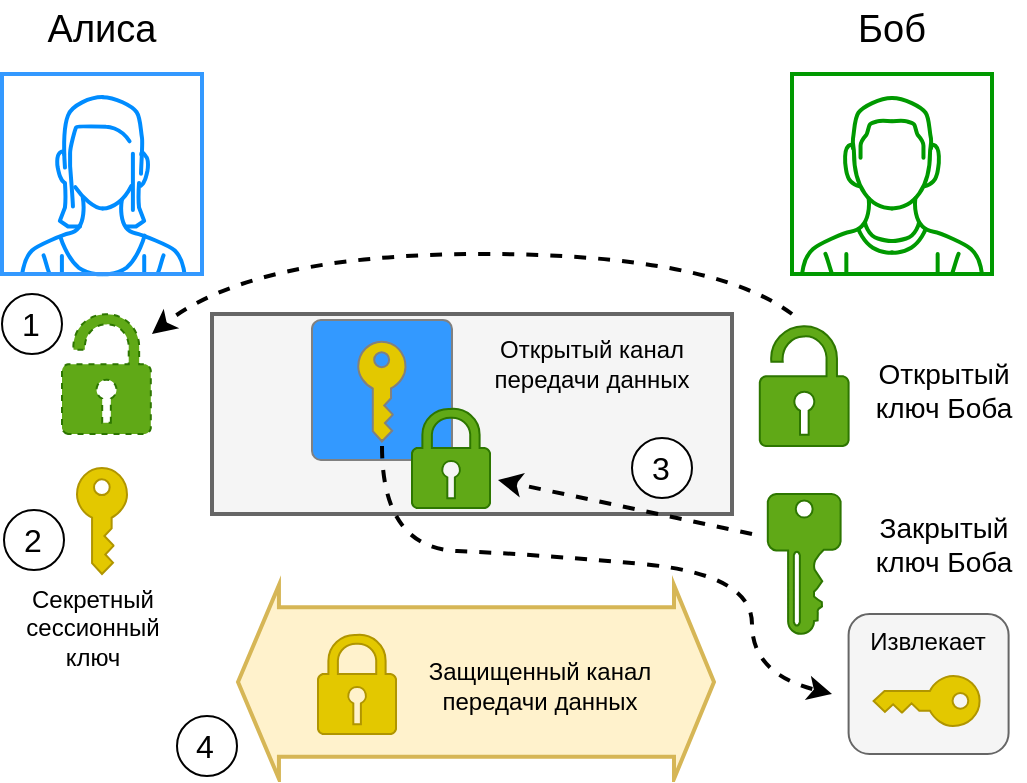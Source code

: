 <mxfile version="20.4.1"><diagram id="V_ewRKbFkv3G-H0Tt0rg" name="ключи"><mxGraphModel dx="982" dy="539" grid="1" gridSize="10" guides="1" tooltips="1" connect="1" arrows="1" fold="1" page="1" pageScale="1" pageWidth="827" pageHeight="1169" math="0" shadow="0"><root><mxCell id="0"/><mxCell id="1" parent="0"/><mxCell id="E7miXtY5Yv1yN5W3eD2i-47" value="" style="rounded=0;whiteSpace=wrap;html=1;strokeColor=#666666;strokeWidth=2;fontSize=12;fillColor=#f5f5f5;fontColor=#333333;" vertex="1" parent="1"><mxGeometry x="300" y="340" width="260" height="100" as="geometry"/></mxCell><mxCell id="E7miXtY5Yv1yN5W3eD2i-20" value="" style="rounded=0;whiteSpace=wrap;html=1;strokeColor=#B09500;fontSize=19;fillColor=#e3c800;fontColor=#000000;" vertex="1" parent="1"><mxGeometry x="365" y="343" width="40" height="60" as="geometry"/></mxCell><mxCell id="E7miXtY5Yv1yN5W3eD2i-3" value="" style="sketch=0;aspect=fixed;pointerEvents=1;shadow=0;dashed=0;html=1;strokeColor=#2D7600;labelPosition=center;verticalLabelPosition=bottom;verticalAlign=top;align=center;fillColor=#60a917;shape=mxgraph.mscae.enterprise.key_permissions;rotation=0;fontColor=#ffffff;" vertex="1" parent="1"><mxGeometry x="577.9" y="430" width="36.4" height="70" as="geometry"/></mxCell><mxCell id="E7miXtY5Yv1yN5W3eD2i-4" value="" style="sketch=0;aspect=fixed;pointerEvents=1;shadow=0;dashed=0;html=1;strokeColor=#2D7600;labelPosition=center;verticalLabelPosition=bottom;verticalAlign=top;align=center;fillColor=#60a917;shape=mxgraph.mscae.enterprise.lock_unlocked;fontColor=#ffffff;" vertex="1" parent="1"><mxGeometry x="573.9" y="346" width="44.4" height="60" as="geometry"/></mxCell><mxCell id="E7miXtY5Yv1yN5W3eD2i-8" value="" style="verticalLabelPosition=bottom;shadow=0;dashed=0;align=center;html=1;verticalAlign=top;strokeWidth=2;shape=mxgraph.mockup.containers.userMale;strokeColor2=#009900;strokeColor=#009900;" vertex="1" parent="1"><mxGeometry x="590" y="220" width="100" height="100" as="geometry"/></mxCell><mxCell id="E7miXtY5Yv1yN5W3eD2i-9" value="" style="verticalLabelPosition=bottom;shadow=0;dashed=0;align=center;html=1;verticalAlign=top;strokeWidth=2;shape=mxgraph.mockup.containers.userFemale;strokeColor=#3399FF;strokeColor2=#008cff;" vertex="1" parent="1"><mxGeometry x="195" y="220" width="100" height="100" as="geometry"/></mxCell><mxCell id="E7miXtY5Yv1yN5W3eD2i-10" value="Открытый ключ Боба" style="text;html=1;strokeColor=none;fillColor=none;align=center;verticalAlign=middle;whiteSpace=wrap;rounded=0;fontSize=14;" vertex="1" parent="1"><mxGeometry x="626.1" y="363" width="80" height="30" as="geometry"/></mxCell><mxCell id="E7miXtY5Yv1yN5W3eD2i-11" value="" style="sketch=0;pointerEvents=1;shadow=0;dashed=0;html=1;labelPosition=center;verticalLabelPosition=bottom;verticalAlign=top;outlineConnect=0;align=center;shape=mxgraph.office.security.key_permissions;fontSize=14;fillColor=#e3c800;fontColor=#000000;strokeColor=#B09500;rotation=0;" vertex="1" parent="1"><mxGeometry x="232.5" y="417" width="25" height="53" as="geometry"/></mxCell><mxCell id="E7miXtY5Yv1yN5W3eD2i-12" value="Закрытый ключ Боба" style="text;html=1;strokeColor=none;fillColor=none;align=center;verticalAlign=middle;whiteSpace=wrap;rounded=0;fontSize=14;" vertex="1" parent="1"><mxGeometry x="626.1" y="440" width="80" height="30" as="geometry"/></mxCell><mxCell id="E7miXtY5Yv1yN5W3eD2i-13" value="Боб" style="text;html=1;strokeColor=none;fillColor=none;align=center;verticalAlign=middle;whiteSpace=wrap;rounded=0;fontSize=19;" vertex="1" parent="1"><mxGeometry x="600" y="183" width="80" height="30" as="geometry"/></mxCell><mxCell id="E7miXtY5Yv1yN5W3eD2i-14" value="Алиса" style="text;html=1;strokeColor=none;fillColor=none;align=center;verticalAlign=middle;whiteSpace=wrap;rounded=0;fontSize=19;" vertex="1" parent="1"><mxGeometry x="205" y="183" width="80" height="30" as="geometry"/></mxCell><mxCell id="E7miXtY5Yv1yN5W3eD2i-17" value="" style="sketch=0;pointerEvents=1;shadow=0;dashed=0;html=1;strokeColor=#808080;fillColor=#3399FF;labelPosition=center;verticalLabelPosition=bottom;verticalAlign=top;outlineConnect=0;align=center;shape=mxgraph.office.security.management_role;fontSize=19;fontColor=#000000;" vertex="1" parent="1"><mxGeometry x="350" y="343" width="70" height="70" as="geometry"/></mxCell><mxCell id="E7miXtY5Yv1yN5W3eD2i-5" value="" style="sketch=0;aspect=fixed;pointerEvents=1;shadow=0;dashed=0;html=1;strokeColor=#2D7600;labelPosition=center;verticalLabelPosition=bottom;verticalAlign=top;align=center;fillColor=#60a917;shape=mxgraph.mscae.enterprise.lock;fontColor=#ffffff;" vertex="1" parent="1"><mxGeometry x="400" y="387" width="39" height="50" as="geometry"/></mxCell><mxCell id="E7miXtY5Yv1yN5W3eD2i-28" value="" style="group" vertex="1" connectable="0" parent="1"><mxGeometry x="510" y="402" width="30" height="30" as="geometry"/></mxCell><mxCell id="E7miXtY5Yv1yN5W3eD2i-27" value="" style="ellipse;whiteSpace=wrap;html=1;aspect=fixed;fontSize=19;" vertex="1" parent="E7miXtY5Yv1yN5W3eD2i-28"><mxGeometry width="30" height="30" as="geometry"/></mxCell><mxCell id="E7miXtY5Yv1yN5W3eD2i-24" value="3" style="text;html=1;strokeColor=none;fillColor=none;align=center;verticalAlign=middle;whiteSpace=wrap;rounded=0;fontSize=16;" vertex="1" parent="E7miXtY5Yv1yN5W3eD2i-28"><mxGeometry x="1.5" width="25" height="30" as="geometry"/></mxCell><mxCell id="E7miXtY5Yv1yN5W3eD2i-37" value="" style="curved=1;endArrow=classic;html=1;rounded=0;fontSize=16;dashed=1;strokeWidth=2;" edge="1" parent="1"><mxGeometry width="50" height="50" relative="1" as="geometry"><mxPoint x="385" y="406" as="sourcePoint"/><mxPoint x="610" y="530" as="targetPoint"/><Array as="points"><mxPoint x="385" y="457"/><mxPoint x="460" y="460"/><mxPoint x="570" y="470"/><mxPoint x="570" y="520"/></Array></mxGeometry></mxCell><mxCell id="E7miXtY5Yv1yN5W3eD2i-40" value="" style="endArrow=classic;html=1;rounded=0;fontSize=16;jumpSize=8;strokeWidth=2;dashed=1;strokeColor=#000000;" edge="1" parent="1"><mxGeometry width="50" height="50" relative="1" as="geometry"><mxPoint x="570" y="450" as="sourcePoint"/><mxPoint x="443" y="423" as="targetPoint"/></mxGeometry></mxCell><mxCell id="E7miXtY5Yv1yN5W3eD2i-41" value="" style="rounded=1;whiteSpace=wrap;html=1;strokeColor=#666666;fontSize=16;fillColor=#f5f5f5;fontColor=#333333;" vertex="1" parent="1"><mxGeometry x="618.3" y="490" width="80" height="70" as="geometry"/></mxCell><mxCell id="E7miXtY5Yv1yN5W3eD2i-39" value="" style="sketch=0;pointerEvents=1;shadow=0;dashed=0;html=1;labelPosition=center;verticalLabelPosition=bottom;verticalAlign=top;outlineConnect=0;align=center;shape=mxgraph.office.security.key_permissions;fontSize=14;fillColor=#e3c800;fontColor=#000000;strokeColor=#B09500;rotation=90;" vertex="1" parent="1"><mxGeometry x="644.8" y="507" width="25" height="53" as="geometry"/></mxCell><mxCell id="E7miXtY5Yv1yN5W3eD2i-43" value="Извлекает" style="text;html=1;strokeColor=none;fillColor=none;align=center;verticalAlign=middle;whiteSpace=wrap;rounded=0;fontSize=12;" vertex="1" parent="1"><mxGeometry x="628.3" y="489" width="60" height="30" as="geometry"/></mxCell><mxCell id="E7miXtY5Yv1yN5W3eD2i-48" value="Открытый канал передачи данных" style="text;html=1;strokeColor=none;fillColor=none;align=center;verticalAlign=middle;whiteSpace=wrap;rounded=0;dashed=1;strokeWidth=2;fontSize=12;" vertex="1" parent="1"><mxGeometry x="430" y="350" width="120" height="30" as="geometry"/></mxCell><mxCell id="E7miXtY5Yv1yN5W3eD2i-51" value="" style="shape=flexArrow;endArrow=classic;startArrow=classic;html=1;rounded=0;strokeColor=#d6b656;strokeWidth=2;fontSize=12;jumpSize=8;fillColor=#fff2cc;width=73.81;startSize=6.157;" edge="1" parent="1"><mxGeometry width="100" height="100" relative="1" as="geometry"><mxPoint x="312" y="524" as="sourcePoint"/><mxPoint x="552" y="524" as="targetPoint"/></mxGeometry></mxCell><mxCell id="E7miXtY5Yv1yN5W3eD2i-50" value="" style="sketch=0;aspect=fixed;pointerEvents=1;shadow=0;dashed=0;html=1;strokeColor=#B09500;labelPosition=center;verticalLabelPosition=bottom;verticalAlign=top;align=center;fillColor=#e3c800;shape=mxgraph.mscae.enterprise.lock;fontColor=#000000;" vertex="1" parent="1"><mxGeometry x="353" y="500" width="39" height="50" as="geometry"/></mxCell><mxCell id="E7miXtY5Yv1yN5W3eD2i-53" value="Защищенный канал передачи данных" style="text;html=1;strokeColor=none;fillColor=none;align=center;verticalAlign=middle;whiteSpace=wrap;rounded=0;dashed=1;strokeWidth=2;fontSize=12;" vertex="1" parent="1"><mxGeometry x="404" y="511" width="120" height="30" as="geometry"/></mxCell><mxCell id="E7miXtY5Yv1yN5W3eD2i-54" value="Секретный сессионный ключ" style="text;html=1;strokeColor=none;fillColor=none;align=center;verticalAlign=middle;whiteSpace=wrap;rounded=0;dashed=1;strokeWidth=2;fontSize=12;" vertex="1" parent="1"><mxGeometry x="197.5" y="474" width="85" height="45" as="geometry"/></mxCell><mxCell id="E7miXtY5Yv1yN5W3eD2i-57" value="" style="group" vertex="1" connectable="0" parent="1"><mxGeometry x="282.5" y="541" width="30" height="30" as="geometry"/></mxCell><mxCell id="E7miXtY5Yv1yN5W3eD2i-58" value="" style="ellipse;whiteSpace=wrap;html=1;aspect=fixed;fontSize=19;" vertex="1" parent="E7miXtY5Yv1yN5W3eD2i-57"><mxGeometry width="30" height="30" as="geometry"/></mxCell><mxCell id="E7miXtY5Yv1yN5W3eD2i-59" value="4" style="text;html=1;strokeColor=none;fillColor=none;align=center;verticalAlign=middle;whiteSpace=wrap;rounded=0;fontSize=16;" vertex="1" parent="E7miXtY5Yv1yN5W3eD2i-57"><mxGeometry x="1.5" width="25" height="30" as="geometry"/></mxCell><mxCell id="E7miXtY5Yv1yN5W3eD2i-61" value="" style="group" vertex="1" connectable="0" parent="1"><mxGeometry x="196" y="438" width="30" height="30" as="geometry"/></mxCell><mxCell id="E7miXtY5Yv1yN5W3eD2i-62" value="" style="ellipse;whiteSpace=wrap;html=1;aspect=fixed;fontSize=19;" vertex="1" parent="E7miXtY5Yv1yN5W3eD2i-61"><mxGeometry width="30" height="30" as="geometry"/></mxCell><mxCell id="E7miXtY5Yv1yN5W3eD2i-63" value="2" style="text;html=1;strokeColor=none;fillColor=none;align=center;verticalAlign=middle;whiteSpace=wrap;rounded=0;fontSize=16;" vertex="1" parent="E7miXtY5Yv1yN5W3eD2i-61"><mxGeometry x="1.5" width="25" height="30" as="geometry"/></mxCell><mxCell id="E7miXtY5Yv1yN5W3eD2i-66" value="" style="curved=1;endArrow=classic;html=1;rounded=0;strokeColor=#000000;strokeWidth=2;fontSize=12;jumpSize=8;dashed=1;" edge="1" parent="1"><mxGeometry width="50" height="50" relative="1" as="geometry"><mxPoint x="590" y="340" as="sourcePoint"/><mxPoint x="270" y="350" as="targetPoint"/><Array as="points"><mxPoint x="550" y="310"/><mxPoint x="320" y="310"/></Array></mxGeometry></mxCell><mxCell id="E7miXtY5Yv1yN5W3eD2i-67" value="" style="group" vertex="1" connectable="0" parent="1"><mxGeometry x="195" y="330" width="30" height="30" as="geometry"/></mxCell><mxCell id="E7miXtY5Yv1yN5W3eD2i-68" value="" style="ellipse;whiteSpace=wrap;html=1;aspect=fixed;fontSize=19;" vertex="1" parent="E7miXtY5Yv1yN5W3eD2i-67"><mxGeometry width="30" height="30" as="geometry"/></mxCell><mxCell id="E7miXtY5Yv1yN5W3eD2i-69" value="1" style="text;html=1;strokeColor=none;fillColor=none;align=center;verticalAlign=middle;whiteSpace=wrap;rounded=0;fontSize=16;" vertex="1" parent="E7miXtY5Yv1yN5W3eD2i-67"><mxGeometry x="1.5" width="25" height="30" as="geometry"/></mxCell><mxCell id="E7miXtY5Yv1yN5W3eD2i-70" value="" style="sketch=0;aspect=fixed;pointerEvents=1;shadow=0;html=1;strokeColor=#2D7600;labelPosition=center;verticalLabelPosition=bottom;verticalAlign=top;align=center;fillColor=#60a917;shape=mxgraph.mscae.enterprise.lock_unlocked;fontColor=#ffffff;perimeterSpacing=0;strokeWidth=1;dashed=1;" vertex="1" parent="1"><mxGeometry x="225" y="340" width="44.4" height="60" as="geometry"/></mxCell></root></mxGraphModel></diagram></mxfile>